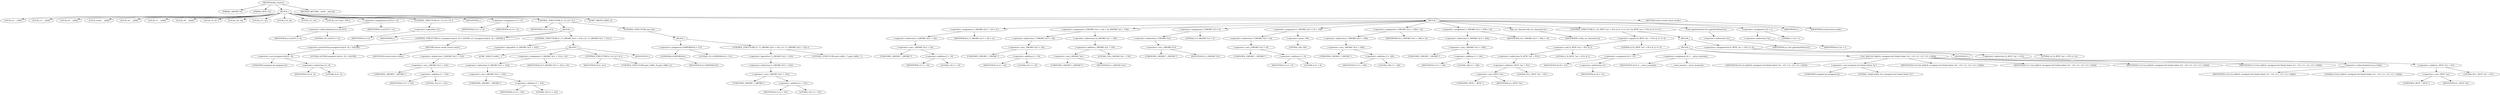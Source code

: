 digraph tftp_connect {  
"1000114" [label = "(METHOD,tftp_connect)" ]
"1000115" [label = "(PARAM,_QWORD *a1)" ]
"1000116" [label = "(PARAM,_BYTE *a2)" ]
"1000117" [label = "(BLOCK,,)" ]
"1000118" [label = "(LOCAL,v2: __int64)" ]
"1000119" [label = "(LOCAL,v3: __int64)" ]
"1000120" [label = "(LOCAL,v4: __int64)" ]
"1000121" [label = "(LOCAL,result: __int64)" ]
"1000122" [label = "(LOCAL,v6: __int64)" ]
"1000123" [label = "(LOCAL,v7: __int64)" ]
"1000124" [label = "(LOCAL,v8: __int64)" ]
"1000125" [label = "(LOCAL,v9: int *)" ]
"1000126" [label = "(LOCAL,v10: int)" ]
"1000127" [label = "(LOCAL,v11: int)" ]
"1000128" [label = "(LOCAL,v12: int)" ]
"1000129" [label = "(LOCAL,v13: int)" ]
"1000130" [label = "(LOCAL,v14: char [ 168 ])" ]
"1000131" [label = "(<operator>.assignment,a1[167] = v2)" ]
"1000132" [label = "(<operator>.indirectIndexAccess,a1[167])" ]
"1000133" [label = "(IDENTIFIER,a1,a1[167] = v2)" ]
"1000134" [label = "(LITERAL,167,a1[167] = v2)" ]
"1000135" [label = "(IDENTIFIER,v2,a1[167] = v2)" ]
"1000136" [label = "(CONTROL_STRUCTURE,if ( !v2 ),if ( !v2 ))" ]
"1000137" [label = "(<operator>.logicalNot,!v2)" ]
"1000138" [label = "(IDENTIFIER,v2,!v2)" ]
"1000139" [label = "(IDENTIFIER,L,)" ]
"1000140" [label = "(<operator>.assignment,v3 = v2)" ]
"1000141" [label = "(IDENTIFIER,v3,v3 = v2)" ]
"1000142" [label = "(IDENTIFIER,v2,v3 = v2)" ]
"1000143" [label = "(CONTROL_STRUCTURE,if ( v4 ),if ( v4 ))" ]
"1000144" [label = "(IDENTIFIER,v4,if ( v4 ))" ]
"1000145" [label = "(BLOCK,,)" ]
"1000146" [label = "(IDENTIFIER,L,)" ]
"1000147" [label = "(CONTROL_STRUCTURE,if ( (unsigned int)(v4 - 8) > 0xFFB0 ),if ( (unsigned int)(v4 - 8) > 0xFFB0 ))" ]
"1000148" [label = "(<operator>.greaterThan,(unsigned int)(v4 - 8) > 0xFFB0)" ]
"1000149" [label = "(<operator>.cast,(unsigned int)(v4 - 8))" ]
"1000150" [label = "(UNKNOWN,unsigned int,unsigned int)" ]
"1000151" [label = "(<operator>.subtraction,v4 - 8)" ]
"1000152" [label = "(IDENTIFIER,v4,v4 - 8)" ]
"1000153" [label = "(LITERAL,8,v4 - 8)" ]
"1000154" [label = "(LITERAL,0xFFB0,(unsigned int)(v4 - 8) > 0xFFB0)" ]
"1000155" [label = "(RETURN,return result;,return result;)" ]
"1000156" [label = "(IDENTIFIER,result,return result;)" ]
"1000157" [label = "(CONTROL_STRUCTURE,if ( !*(_QWORD *)(v3 + 352) ),if ( !*(_QWORD *)(v3 + 352) ))" ]
"1000158" [label = "(<operator>.logicalNot,!*(_QWORD *)(v3 + 352))" ]
"1000159" [label = "(<operator>.indirection,*(_QWORD *)(v3 + 352))" ]
"1000160" [label = "(<operator>.cast,(_QWORD *)(v3 + 352))" ]
"1000161" [label = "(UNKNOWN,_QWORD *,_QWORD *)" ]
"1000162" [label = "(<operator>.addition,v3 + 352)" ]
"1000163" [label = "(IDENTIFIER,v3,v3 + 352)" ]
"1000164" [label = "(LITERAL,352,v3 + 352)" ]
"1000165" [label = "(BLOCK,,)" ]
"1000166" [label = "(JUMP_TARGET,LABEL_7)" ]
"1000167" [label = "(<operator>.assignment,*(_QWORD *)(v3 + 352) = v6)" ]
"1000168" [label = "(<operator>.indirection,*(_QWORD *)(v3 + 352))" ]
"1000169" [label = "(<operator>.cast,(_QWORD *)(v3 + 352))" ]
"1000170" [label = "(UNKNOWN,_QWORD *,_QWORD *)" ]
"1000171" [label = "(<operator>.addition,v3 + 352)" ]
"1000172" [label = "(IDENTIFIER,v3,v3 + 352)" ]
"1000173" [label = "(LITERAL,352,v3 + 352)" ]
"1000174" [label = "(IDENTIFIER,v6,*(_QWORD *)(v3 + 352) = v6)" ]
"1000175" [label = "(CONTROL_STRUCTURE,if ( v6 ),if ( v6 ))" ]
"1000176" [label = "(IDENTIFIER,v6,if ( v6 ))" ]
"1000177" [label = "(CONTROL_STRUCTURE,goto LABEL_8;,goto LABEL_8;)" ]
"1000178" [label = "(IDENTIFIER,L,)" ]
"1000179" [label = "(CONTROL_STRUCTURE,else,else)" ]
"1000180" [label = "(BLOCK,,)" ]
"1000181" [label = "(<operator>.assignment,LODWORD(v4) = 512)" ]
"1000182" [label = "(LODWORD,LODWORD(v4))" ]
"1000183" [label = "(IDENTIFIER,v4,LODWORD(v4))" ]
"1000184" [label = "(LITERAL,512,LODWORD(v4) = 512)" ]
"1000185" [label = "(CONTROL_STRUCTURE,if ( !*(_QWORD *)(v2 + 352) ),if ( !*(_QWORD *)(v2 + 352) ))" ]
"1000186" [label = "(<operator>.logicalNot,!*(_QWORD *)(v2 + 352))" ]
"1000187" [label = "(<operator>.indirection,*(_QWORD *)(v2 + 352))" ]
"1000188" [label = "(<operator>.cast,(_QWORD *)(v2 + 352))" ]
"1000189" [label = "(UNKNOWN,_QWORD *,_QWORD *)" ]
"1000190" [label = "(<operator>.addition,v2 + 352)" ]
"1000191" [label = "(IDENTIFIER,v2,v2 + 352)" ]
"1000192" [label = "(LITERAL,352,v2 + 352)" ]
"1000193" [label = "(CONTROL_STRUCTURE,goto LABEL_7;,goto LABEL_7;)" ]
"1000194" [label = "(JUMP_TARGET,LABEL_8)" ]
"1000195" [label = "(BLOCK,,)" ]
"1000196" [label = "(<operator>.assignment,*(_QWORD *)(v3 + 16) = a1)" ]
"1000197" [label = "(<operator>.indirection,*(_QWORD *)(v3 + 16))" ]
"1000198" [label = "(<operator>.cast,(_QWORD *)(v3 + 16))" ]
"1000199" [label = "(UNKNOWN,_QWORD *,_QWORD *)" ]
"1000200" [label = "(<operator>.addition,v3 + 16)" ]
"1000201" [label = "(IDENTIFIER,v3,v3 + 16)" ]
"1000202" [label = "(LITERAL,16,v3 + 16)" ]
"1000203" [label = "(IDENTIFIER,a1,*(_QWORD *)(v3 + 16) = a1)" ]
"1000204" [label = "(<operator>.assignment,*(_DWORD *)(v3 + 24) = *((_DWORD *)a1 + 156))" ]
"1000205" [label = "(<operator>.indirection,*(_DWORD *)(v3 + 24))" ]
"1000206" [label = "(<operator>.cast,(_DWORD *)(v3 + 24))" ]
"1000207" [label = "(UNKNOWN,_DWORD *,_DWORD *)" ]
"1000208" [label = "(<operator>.addition,v3 + 24)" ]
"1000209" [label = "(IDENTIFIER,v3,v3 + 24)" ]
"1000210" [label = "(LITERAL,24,v3 + 24)" ]
"1000211" [label = "(<operator>.indirection,*((_DWORD *)a1 + 156))" ]
"1000212" [label = "(<operator>.addition,(_DWORD *)a1 + 156)" ]
"1000213" [label = "(<operator>.cast,(_DWORD *)a1)" ]
"1000214" [label = "(UNKNOWN,_DWORD *,_DWORD *)" ]
"1000215" [label = "(IDENTIFIER,a1,(_DWORD *)a1)" ]
"1000216" [label = "(LITERAL,156,(_DWORD *)a1 + 156)" ]
"1000217" [label = "(<operator>.assignment,*(_DWORD *)v3 = 0)" ]
"1000218" [label = "(<operator>.indirection,*(_DWORD *)v3)" ]
"1000219" [label = "(<operator>.cast,(_DWORD *)v3)" ]
"1000220" [label = "(UNKNOWN,_DWORD *,_DWORD *)" ]
"1000221" [label = "(IDENTIFIER,v3,(_DWORD *)v3)" ]
"1000222" [label = "(LITERAL,0,*(_DWORD *)v3 = 0)" ]
"1000223" [label = "(<operator>.assignment,*(_DWORD *)(v3 + 8) = -100)" ]
"1000224" [label = "(<operator>.indirection,*(_DWORD *)(v3 + 8))" ]
"1000225" [label = "(<operator>.cast,(_DWORD *)(v3 + 8))" ]
"1000226" [label = "(UNKNOWN,_DWORD *,_DWORD *)" ]
"1000227" [label = "(<operator>.addition,v3 + 8)" ]
"1000228" [label = "(IDENTIFIER,v3,v3 + 8)" ]
"1000229" [label = "(LITERAL,8,v3 + 8)" ]
"1000230" [label = "(<operator>.minus,-100)" ]
"1000231" [label = "(LITERAL,100,-100)" ]
"1000232" [label = "(<operator>.assignment,*(_DWORD *)(v3 + 340) = v4)" ]
"1000233" [label = "(<operator>.indirection,*(_DWORD *)(v3 + 340))" ]
"1000234" [label = "(<operator>.cast,(_DWORD *)(v3 + 340))" ]
"1000235" [label = "(UNKNOWN,_DWORD *,_DWORD *)" ]
"1000236" [label = "(<operator>.addition,v3 + 340)" ]
"1000237" [label = "(IDENTIFIER,v3,v3 + 340)" ]
"1000238" [label = "(LITERAL,340,v3 + 340)" ]
"1000239" [label = "(IDENTIFIER,v4,*(_DWORD *)(v3 + 340) = v4)" ]
"1000240" [label = "(<operator>.assignment,*(_DWORD *)(v3 + 344) = v4)" ]
"1000241" [label = "(<operator>.indirection,*(_DWORD *)(v3 + 344))" ]
"1000242" [label = "(<operator>.cast,(_DWORD *)(v3 + 344))" ]
"1000243" [label = "(UNKNOWN,_DWORD *,_DWORD *)" ]
"1000244" [label = "(<operator>.addition,v3 + 344)" ]
"1000245" [label = "(IDENTIFIER,v3,v3 + 344)" ]
"1000246" [label = "(LITERAL,344,v3 + 344)" ]
"1000247" [label = "(IDENTIFIER,v4,*(_DWORD *)(v3 + 344) = v4)" ]
"1000248" [label = "(tftp_set_timeouts,tftp_set_timeouts(v3))" ]
"1000249" [label = "(IDENTIFIER,v3,tftp_set_timeouts(v3))" ]
"1000250" [label = "(CONTROL_STRUCTURE,if ( (*((_BYTE *)a1 + 951) & 2) == 0 ),if ( (*((_BYTE *)a1 + 951) & 2) == 0 ))" ]
"1000251" [label = "(<operator>.equals,(*((_BYTE *)a1 + 951) & 2) == 0)" ]
"1000252" [label = "(<operator>.and,*((_BYTE *)a1 + 951) & 2)" ]
"1000253" [label = "(<operator>.indirection,*((_BYTE *)a1 + 951))" ]
"1000254" [label = "(<operator>.addition,(_BYTE *)a1 + 951)" ]
"1000255" [label = "(<operator>.cast,(_BYTE *)a1)" ]
"1000256" [label = "(UNKNOWN,_BYTE *,_BYTE *)" ]
"1000257" [label = "(IDENTIFIER,a1,(_BYTE *)a1)" ]
"1000258" [label = "(LITERAL,951,(_BYTE *)a1 + 951)" ]
"1000259" [label = "(LITERAL,2,*((_BYTE *)a1 + 951) & 2)" ]
"1000260" [label = "(LITERAL,0,(*((_BYTE *)a1 + 951) & 2) == 0)" ]
"1000261" [label = "(BLOCK,,)" ]
"1000262" [label = "(BLOCK,,)" ]
"1000263" [label = "(<operator>.assignment,v8 = *a1)" ]
"1000264" [label = "(IDENTIFIER,v8,v8 = *a1)" ]
"1000265" [label = "(<operator>.indirection,*a1)" ]
"1000266" [label = "(IDENTIFIER,a1,v8 = *a1)" ]
"1000267" [label = "(<operator>.assignment,v9 = __errno_location())" ]
"1000268" [label = "(IDENTIFIER,v9,v9 = __errno_location())" ]
"1000269" [label = "(__errno_location,__errno_location())" ]
"1000270" [label = "(Curl_failf,Curl_failf(v8, (unsigned int)\"bind() failed; %s\", v10, v11, v12, v13, v14[0]))" ]
"1000271" [label = "(IDENTIFIER,v8,Curl_failf(v8, (unsigned int)\"bind() failed; %s\", v10, v11, v12, v13, v14[0]))" ]
"1000272" [label = "(<operator>.cast,(unsigned int)\"bind() failed; %s\")" ]
"1000273" [label = "(UNKNOWN,unsigned int,unsigned int)" ]
"1000274" [label = "(LITERAL,\"bind() failed; %s\",(unsigned int)\"bind() failed; %s\")" ]
"1000275" [label = "(IDENTIFIER,v10,Curl_failf(v8, (unsigned int)\"bind() failed; %s\", v10, v11, v12, v13, v14[0]))" ]
"1000276" [label = "(IDENTIFIER,v11,Curl_failf(v8, (unsigned int)\"bind() failed; %s\", v10, v11, v12, v13, v14[0]))" ]
"1000277" [label = "(IDENTIFIER,v12,Curl_failf(v8, (unsigned int)\"bind() failed; %s\", v10, v11, v12, v13, v14[0]))" ]
"1000278" [label = "(IDENTIFIER,v13,Curl_failf(v8, (unsigned int)\"bind() failed; %s\", v10, v11, v12, v13, v14[0]))" ]
"1000279" [label = "(<operator>.indirectIndexAccess,v14[0])" ]
"1000280" [label = "(IDENTIFIER,v14,Curl_failf(v8, (unsigned int)\"bind() failed; %s\", v10, v11, v12, v13, v14[0]))" ]
"1000281" [label = "(LITERAL,0,Curl_failf(v8, (unsigned int)\"bind() failed; %s\", v10, v11, v12, v13, v14[0]))" ]
"1000282" [label = "(IDENTIFIER,L,)" ]
"1000283" [label = "(<operators>.assignmentOr,*((_BYTE *)a1 + 951) |= 2u)" ]
"1000284" [label = "(<operator>.indirection,*((_BYTE *)a1 + 951))" ]
"1000285" [label = "(<operator>.addition,(_BYTE *)a1 + 951)" ]
"1000286" [label = "(<operator>.cast,(_BYTE *)a1)" ]
"1000287" [label = "(UNKNOWN,_BYTE *,_BYTE *)" ]
"1000288" [label = "(IDENTIFIER,a1,(_BYTE *)a1)" ]
"1000289" [label = "(LITERAL,951,(_BYTE *)a1 + 951)" ]
"1000290" [label = "(LITERAL,2u,*((_BYTE *)a1 + 951) |= 2u)" ]
"1000291" [label = "(Curl_pgrsStartNow,Curl_pgrsStartNow(*a1))" ]
"1000292" [label = "(<operator>.indirection,*a1)" ]
"1000293" [label = "(IDENTIFIER,a1,Curl_pgrsStartNow(*a1))" ]
"1000294" [label = "(<operator>.assignment,*a2 = 1)" ]
"1000295" [label = "(<operator>.indirection,*a2)" ]
"1000296" [label = "(IDENTIFIER,a2,*a2 = 1)" ]
"1000297" [label = "(LITERAL,1,*a2 = 1)" ]
"1000298" [label = "(IDENTIFIER,L,)" ]
"1000299" [label = "(RETURN,return result;,return result;)" ]
"1000300" [label = "(IDENTIFIER,result,return result;)" ]
"1000301" [label = "(METHOD_RETURN,__int64 __fastcall)" ]
  "1000114" -> "1000115" 
  "1000114" -> "1000116" 
  "1000114" -> "1000117" 
  "1000114" -> "1000301" 
  "1000117" -> "1000118" 
  "1000117" -> "1000119" 
  "1000117" -> "1000120" 
  "1000117" -> "1000121" 
  "1000117" -> "1000122" 
  "1000117" -> "1000123" 
  "1000117" -> "1000124" 
  "1000117" -> "1000125" 
  "1000117" -> "1000126" 
  "1000117" -> "1000127" 
  "1000117" -> "1000128" 
  "1000117" -> "1000129" 
  "1000117" -> "1000130" 
  "1000117" -> "1000131" 
  "1000117" -> "1000136" 
  "1000117" -> "1000139" 
  "1000117" -> "1000140" 
  "1000117" -> "1000143" 
  "1000117" -> "1000194" 
  "1000117" -> "1000195" 
  "1000117" -> "1000299" 
  "1000131" -> "1000132" 
  "1000131" -> "1000135" 
  "1000132" -> "1000133" 
  "1000132" -> "1000134" 
  "1000136" -> "1000137" 
  "1000137" -> "1000138" 
  "1000140" -> "1000141" 
  "1000140" -> "1000142" 
  "1000143" -> "1000144" 
  "1000143" -> "1000145" 
  "1000143" -> "1000179" 
  "1000145" -> "1000146" 
  "1000145" -> "1000147" 
  "1000145" -> "1000157" 
  "1000147" -> "1000148" 
  "1000147" -> "1000155" 
  "1000148" -> "1000149" 
  "1000148" -> "1000154" 
  "1000149" -> "1000150" 
  "1000149" -> "1000151" 
  "1000151" -> "1000152" 
  "1000151" -> "1000153" 
  "1000155" -> "1000156" 
  "1000157" -> "1000158" 
  "1000157" -> "1000165" 
  "1000158" -> "1000159" 
  "1000159" -> "1000160" 
  "1000160" -> "1000161" 
  "1000160" -> "1000162" 
  "1000162" -> "1000163" 
  "1000162" -> "1000164" 
  "1000165" -> "1000166" 
  "1000165" -> "1000167" 
  "1000165" -> "1000175" 
  "1000165" -> "1000178" 
  "1000167" -> "1000168" 
  "1000167" -> "1000174" 
  "1000168" -> "1000169" 
  "1000169" -> "1000170" 
  "1000169" -> "1000171" 
  "1000171" -> "1000172" 
  "1000171" -> "1000173" 
  "1000175" -> "1000176" 
  "1000175" -> "1000177" 
  "1000179" -> "1000180" 
  "1000180" -> "1000181" 
  "1000180" -> "1000185" 
  "1000181" -> "1000182" 
  "1000181" -> "1000184" 
  "1000182" -> "1000183" 
  "1000185" -> "1000186" 
  "1000185" -> "1000193" 
  "1000186" -> "1000187" 
  "1000187" -> "1000188" 
  "1000188" -> "1000189" 
  "1000188" -> "1000190" 
  "1000190" -> "1000191" 
  "1000190" -> "1000192" 
  "1000195" -> "1000196" 
  "1000195" -> "1000204" 
  "1000195" -> "1000217" 
  "1000195" -> "1000223" 
  "1000195" -> "1000232" 
  "1000195" -> "1000240" 
  "1000195" -> "1000248" 
  "1000195" -> "1000250" 
  "1000195" -> "1000291" 
  "1000195" -> "1000294" 
  "1000195" -> "1000298" 
  "1000196" -> "1000197" 
  "1000196" -> "1000203" 
  "1000197" -> "1000198" 
  "1000198" -> "1000199" 
  "1000198" -> "1000200" 
  "1000200" -> "1000201" 
  "1000200" -> "1000202" 
  "1000204" -> "1000205" 
  "1000204" -> "1000211" 
  "1000205" -> "1000206" 
  "1000206" -> "1000207" 
  "1000206" -> "1000208" 
  "1000208" -> "1000209" 
  "1000208" -> "1000210" 
  "1000211" -> "1000212" 
  "1000212" -> "1000213" 
  "1000212" -> "1000216" 
  "1000213" -> "1000214" 
  "1000213" -> "1000215" 
  "1000217" -> "1000218" 
  "1000217" -> "1000222" 
  "1000218" -> "1000219" 
  "1000219" -> "1000220" 
  "1000219" -> "1000221" 
  "1000223" -> "1000224" 
  "1000223" -> "1000230" 
  "1000224" -> "1000225" 
  "1000225" -> "1000226" 
  "1000225" -> "1000227" 
  "1000227" -> "1000228" 
  "1000227" -> "1000229" 
  "1000230" -> "1000231" 
  "1000232" -> "1000233" 
  "1000232" -> "1000239" 
  "1000233" -> "1000234" 
  "1000234" -> "1000235" 
  "1000234" -> "1000236" 
  "1000236" -> "1000237" 
  "1000236" -> "1000238" 
  "1000240" -> "1000241" 
  "1000240" -> "1000247" 
  "1000241" -> "1000242" 
  "1000242" -> "1000243" 
  "1000242" -> "1000244" 
  "1000244" -> "1000245" 
  "1000244" -> "1000246" 
  "1000248" -> "1000249" 
  "1000250" -> "1000251" 
  "1000250" -> "1000261" 
  "1000251" -> "1000252" 
  "1000251" -> "1000260" 
  "1000252" -> "1000253" 
  "1000252" -> "1000259" 
  "1000253" -> "1000254" 
  "1000254" -> "1000255" 
  "1000254" -> "1000258" 
  "1000255" -> "1000256" 
  "1000255" -> "1000257" 
  "1000261" -> "1000262" 
  "1000261" -> "1000283" 
  "1000262" -> "1000263" 
  "1000262" -> "1000267" 
  "1000262" -> "1000270" 
  "1000262" -> "1000282" 
  "1000263" -> "1000264" 
  "1000263" -> "1000265" 
  "1000265" -> "1000266" 
  "1000267" -> "1000268" 
  "1000267" -> "1000269" 
  "1000270" -> "1000271" 
  "1000270" -> "1000272" 
  "1000270" -> "1000275" 
  "1000270" -> "1000276" 
  "1000270" -> "1000277" 
  "1000270" -> "1000278" 
  "1000270" -> "1000279" 
  "1000272" -> "1000273" 
  "1000272" -> "1000274" 
  "1000279" -> "1000280" 
  "1000279" -> "1000281" 
  "1000283" -> "1000284" 
  "1000283" -> "1000290" 
  "1000284" -> "1000285" 
  "1000285" -> "1000286" 
  "1000285" -> "1000289" 
  "1000286" -> "1000287" 
  "1000286" -> "1000288" 
  "1000291" -> "1000292" 
  "1000292" -> "1000293" 
  "1000294" -> "1000295" 
  "1000294" -> "1000297" 
  "1000295" -> "1000296" 
  "1000299" -> "1000300" 
}

